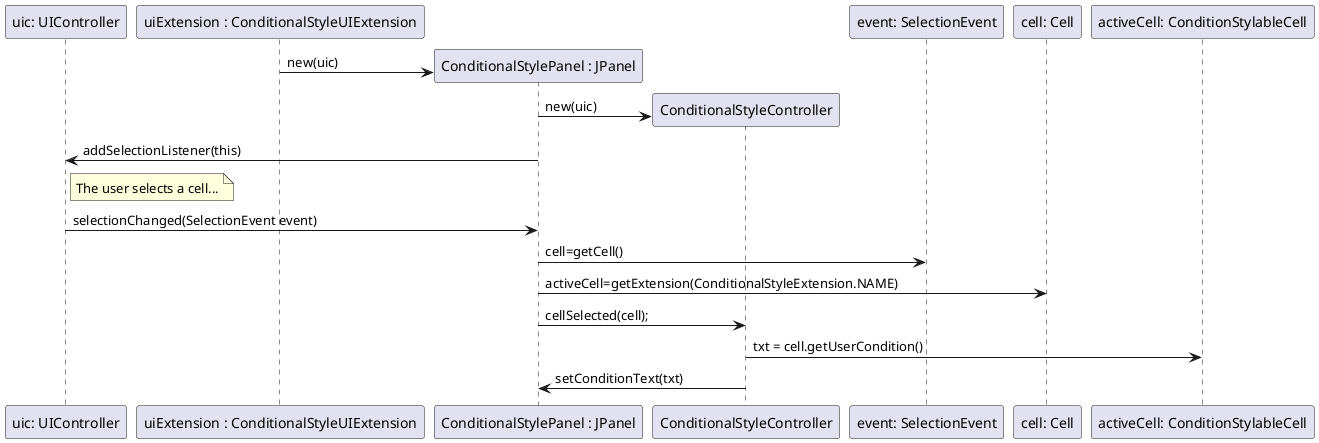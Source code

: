 @startuml lang03_01_design2.png
    participant "uic: UIController" as uic
    participant "uiExtension : ConditionalStyleUIExtension" as UIExt
    participant "ConditionalStylePanel : JPanel" as crp
    participant "ConditionalStyleController" as ctrl
    participant "event: SelectionEvent" as event
    participant "cell: Cell" as cell
    participant "activeCell: ConditionStylableCell" as activeCell

    create crp
    UIExt -> crp :  new(uic) 
    
    create ctrl
    crp -> ctrl : new(uic) 
    crp -> uic : addSelectionListener(this)

    note right of uic
        The user selects a cell...
    end note

    uic -> crp : selectionChanged(SelectionEvent event)
    crp -> event : cell=getCell()
    crp -> cell : activeCell=getExtension(ConditionalStyleExtension.NAME)

    crp -> ctrl : cellSelected(cell);
    ctrl -> activeCell : txt = cell.getUserCondition()
    ctrl -> crp : setConditionText(txt)

@enduml